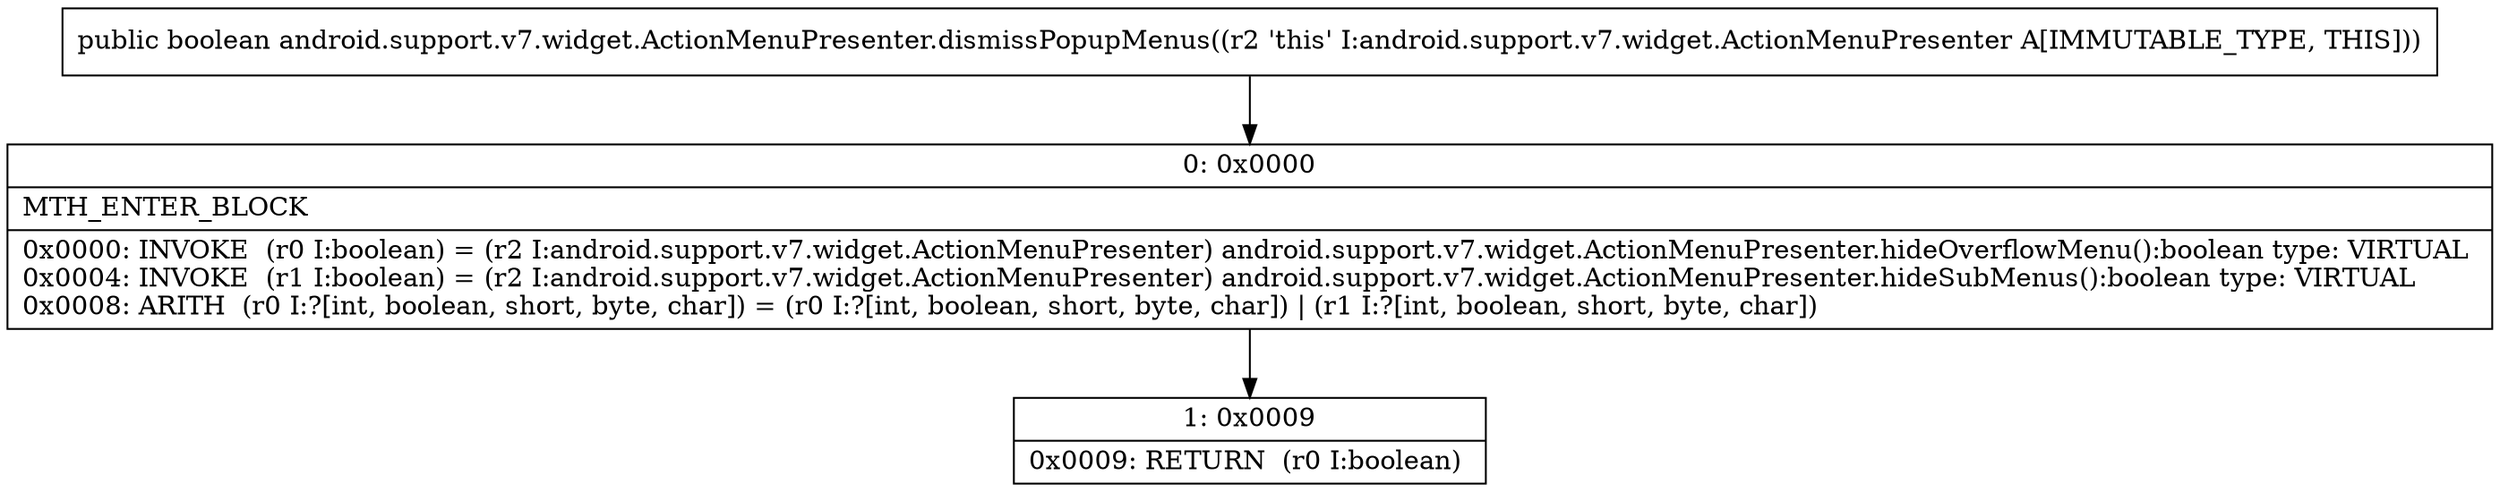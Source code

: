 digraph "CFG forandroid.support.v7.widget.ActionMenuPresenter.dismissPopupMenus()Z" {
Node_0 [shape=record,label="{0\:\ 0x0000|MTH_ENTER_BLOCK\l|0x0000: INVOKE  (r0 I:boolean) = (r2 I:android.support.v7.widget.ActionMenuPresenter) android.support.v7.widget.ActionMenuPresenter.hideOverflowMenu():boolean type: VIRTUAL \l0x0004: INVOKE  (r1 I:boolean) = (r2 I:android.support.v7.widget.ActionMenuPresenter) android.support.v7.widget.ActionMenuPresenter.hideSubMenus():boolean type: VIRTUAL \l0x0008: ARITH  (r0 I:?[int, boolean, short, byte, char]) = (r0 I:?[int, boolean, short, byte, char]) \| (r1 I:?[int, boolean, short, byte, char]) \l}"];
Node_1 [shape=record,label="{1\:\ 0x0009|0x0009: RETURN  (r0 I:boolean) \l}"];
MethodNode[shape=record,label="{public boolean android.support.v7.widget.ActionMenuPresenter.dismissPopupMenus((r2 'this' I:android.support.v7.widget.ActionMenuPresenter A[IMMUTABLE_TYPE, THIS])) }"];
MethodNode -> Node_0;
Node_0 -> Node_1;
}


